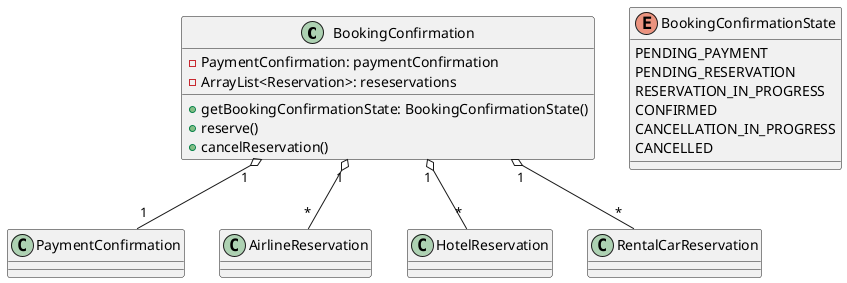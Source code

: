 @startuml

class BookingConfirmation {
    - PaymentConfirmation: paymentConfirmation
    - ArrayList<Reservation>: reseservations

    + getBookingConfirmationState: BookingConfirmationState()
    + reserve()
    + cancelReservation()

}

enum BookingConfirmationState {
            PENDING_PAYMENT
            PENDING_RESERVATION
            RESERVATION_IN_PROGRESS
            CONFIRMED
            CANCELLATION_IN_PROGRESS
            CANCELLED
        }

BookingConfirmation "1" o-- "1" PaymentConfirmation
BookingConfirmation "1" o-- "*" AirlineReservation
BookingConfirmation "1" o-- "*" HotelReservation
BookingConfirmation "1" o-- "*" RentalCarReservation

@enduml